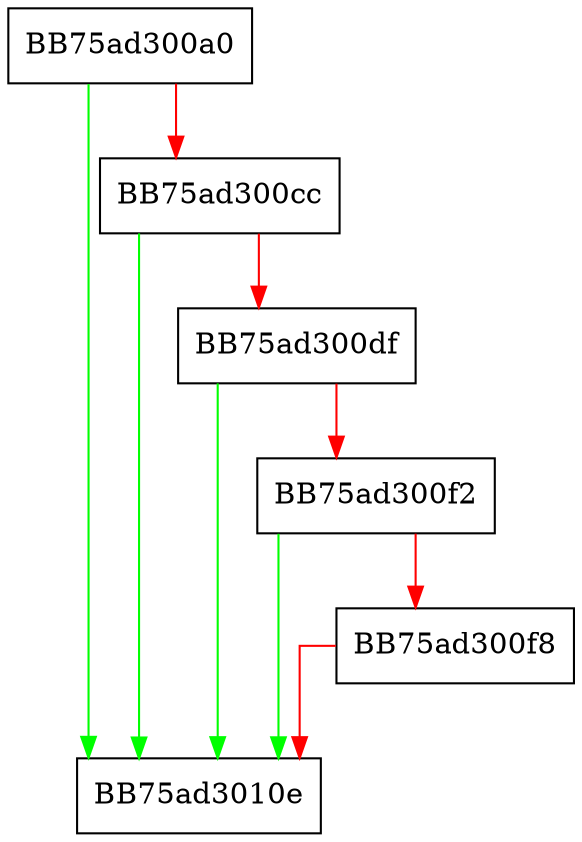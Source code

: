 digraph GetAttributePriority {
  node [shape="box"];
  graph [splines=ortho];
  BB75ad300a0 -> BB75ad3010e [color="green"];
  BB75ad300a0 -> BB75ad300cc [color="red"];
  BB75ad300cc -> BB75ad3010e [color="green"];
  BB75ad300cc -> BB75ad300df [color="red"];
  BB75ad300df -> BB75ad3010e [color="green"];
  BB75ad300df -> BB75ad300f2 [color="red"];
  BB75ad300f2 -> BB75ad3010e [color="green"];
  BB75ad300f2 -> BB75ad300f8 [color="red"];
  BB75ad300f8 -> BB75ad3010e [color="red"];
}